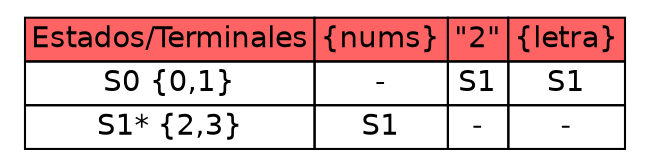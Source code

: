 digraph G {
    rankdir=LR
    node [shape=none fontname=Helvetica]

    A [label=<
      <TABLE BORDER="0" CELLBORDER="1" CELLSPACING="0">
       <TR>
<TD BGCOLOR="#ff6363">Estados/Terminales</TD>
<TD BGCOLOR="#ff6363">{nums}</TD>
<TD BGCOLOR="#ff6363">"2"</TD>
<TD BGCOLOR="#ff6363">{letra}</TD>
</TR>
<TR>
<TD>S0 {0,1}</TD>
<TD>-</TD>
<TD>S1</TD>
<TD>S1</TD>
</TR>
<TR>
<TD>S1* {2,3}</TD>
<TD>S1</TD>
<TD>-</TD>
<TD>-</TD>
</TR>
</TABLE>
    >];
}
